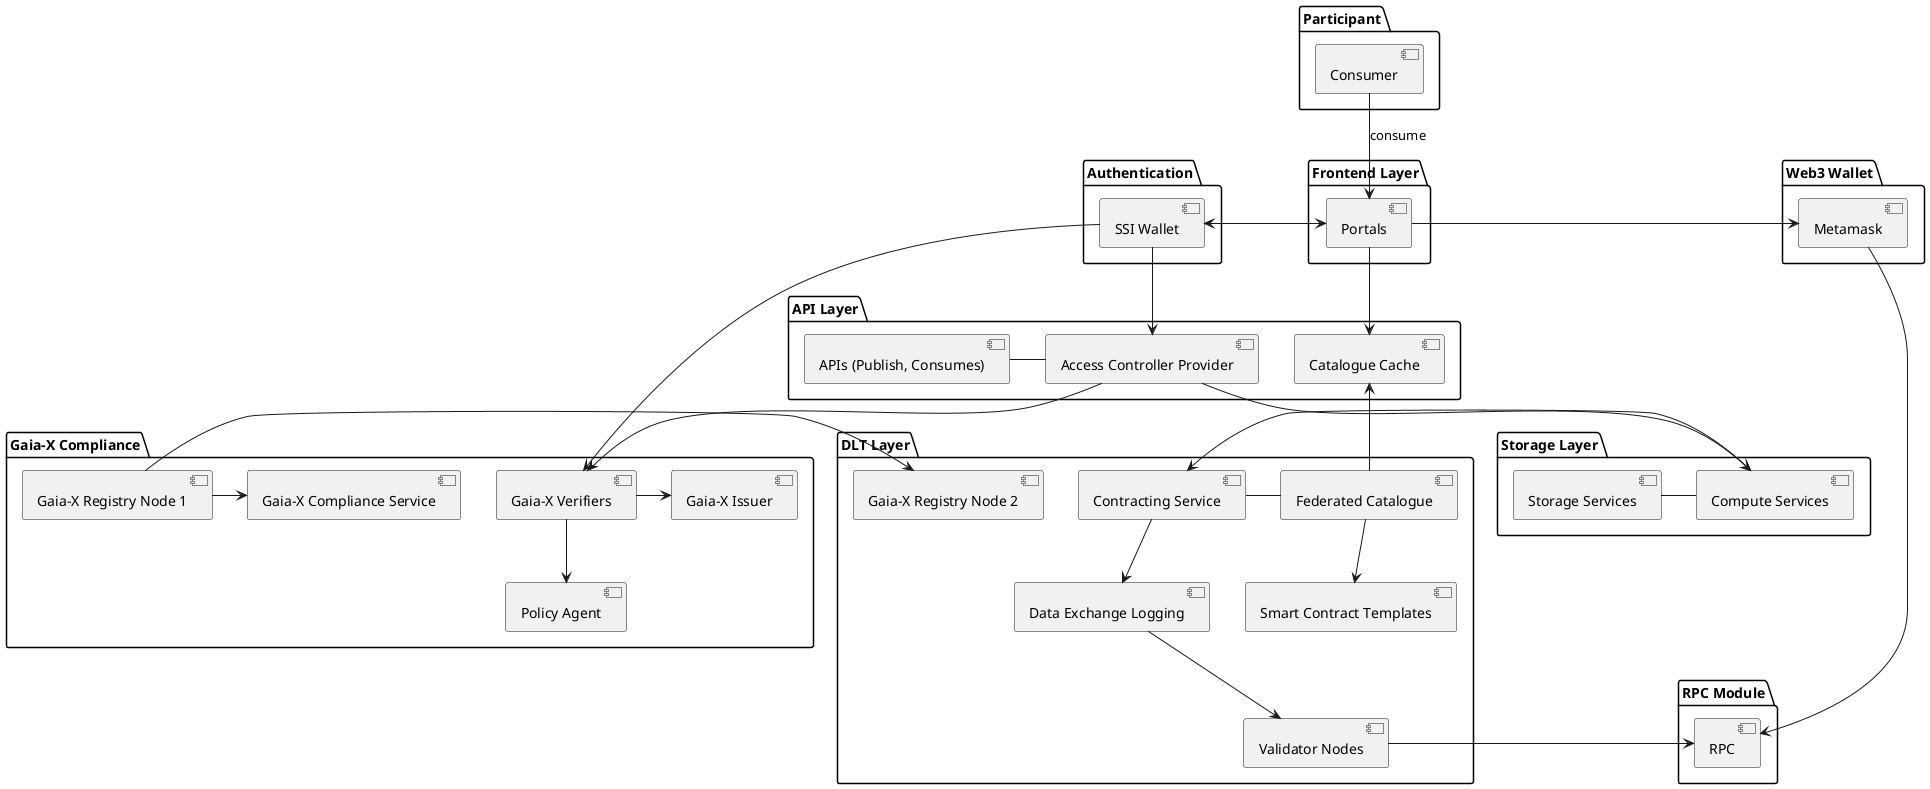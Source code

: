 @startuml
top to bottom direction
package "Participant" {
  [Consumer]
}
package "Frontend Layer" {
  [Portals]
}
package "Web3 Wallet" {
  [Metamask]
}
package "RPC Module" {
  [RPC]
}
package "Authentication" {
  [SSI Wallet]
}
package "API Layer" {
  [APIs (Publish, Consumes)] - [Access Controller Provider]
  [Catalogue Cache]
}
package "Storage Layer" {
  [Storage Services] - [Compute Services]
[Access Controller Provider]-d->[Compute Services]
}
package "DLT Layer" {
  [Contracting Service] - [Federated Catalogue]
  [Contracting Service]-down->[Data Exchange Logging]
  [Data Exchange Logging] -down-> [Validator Nodes]
  [Federated Catalogue] -down-> [Smart Contract Templates]
  [Gaia-X Registry Node 2]
}
package "Gaia-X Compliance" {
  [Gaia-X Verifiers] -down-> [Policy Agent]
  [Gaia-X Verifiers]-right->[Gaia-X Issuer]
  [Gaia-X Registry Node 1] -right-> [Gaia-X Compliance Service]
}

Consumer --> Portals : consume
Portals -> Metamask
Metamask --> RPC
[Validator Nodes] -> RPC
Portals -> [SSI Wallet]
[SSI Wallet] -> [Access Controller Provider]
[SSI Wallet] -> Portals
Portals --> [Catalogue Cache]
[Federated Catalogue] --> [Catalogue Cache]
[Access Controller Provider] --> [Gaia-X Verifiers]
[SSI Wallet] --> [Gaia-X Verifiers]
[Gaia-X Registry Node 1] -> [Gaia-X Registry Node 2]
[Compute Services] <--> [Contracting Service]


@enduml